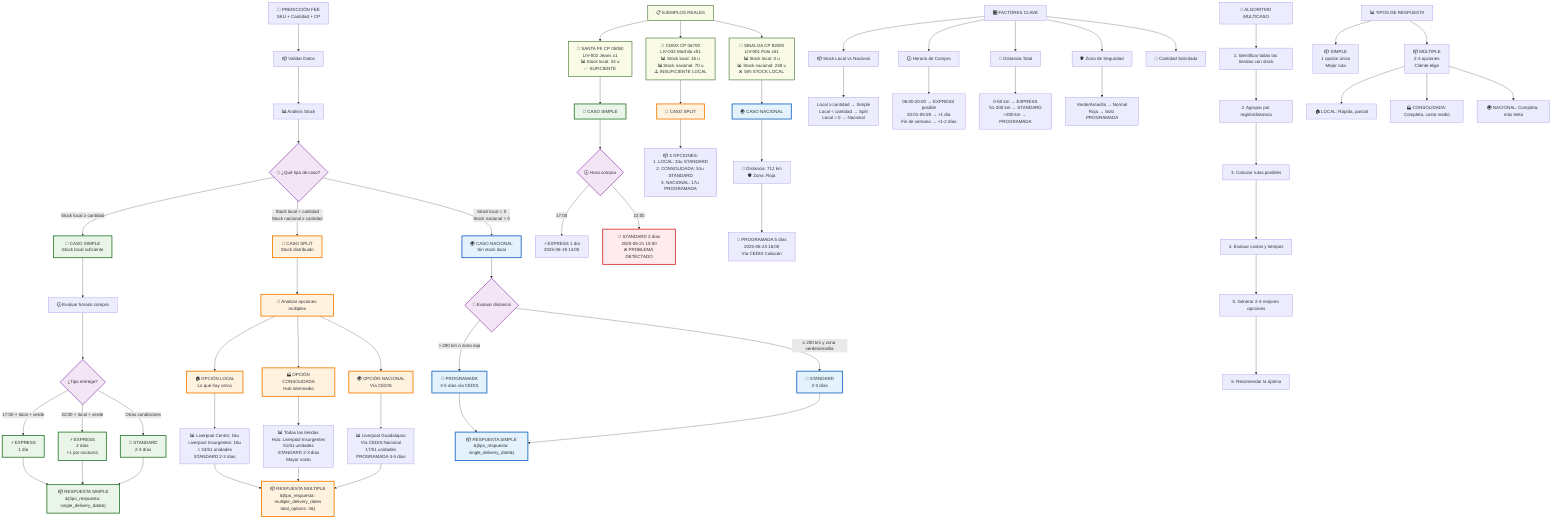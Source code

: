 flowchart TD
    START[🚀 PREDICCIÓN FEE<br/>SKU + Cantidad + CP] --> VALIDATE[📦 Validar Datos]
    VALIDATE --> STOCK[📊 Análisis Stock]

    STOCK --> DECISION{🎯 ¿Qué tipo de caso?}

    %% === CASO 1: STOCK LOCAL COMPLETO ===
    DECISION -->|Stock local ≥ cantidad| CASE1[💚 CASO SIMPLE<br/>Stock local suficiente]
    CASE1 --> TIME1[🕒 Evaluar horario compra]
    TIME1 --> TYPE1{¿Tipo entrega?}
    TYPE1 -->|17:00 + local + verde| EXPRESS1[⚡ EXPRESS<br/>1 día]
    TYPE1 -->|22:00 + local + verde| EXPRESS2[⚡ EXPRESS<br/>2 días<br/>+1 por nocturno]
    TYPE1 -->|Otras condiciones| STANDARD1[📅 STANDARD<br/>2-3 días]

    EXPRESS1 --> RESULT1
    EXPRESS2 --> RESULT1
    STANDARD1 --> RESULT1

    RESULT1[📦 RESPUESTA SIMPLE<br/>&#123;tipo_respuesta: single_delivery_date&#125;]

    %% === CASO 2: STOCK DISTRIBUIDO (MULTICASO) ===
    DECISION -->|Stock local < cantidad<br/>Stock nacional ≥ cantidad| CASE2[🔄 CASO SPLIT<br/>Stock distribuido]
    CASE2 --> ANALYZE[🧠 Analizar opciones múltiples]

    ANALYZE --> OPT1[🏠 OPCIÓN LOCAL<br/>Lo que hay cerca]
    ANALYZE --> OPT2[🏭 OPCIÓN CONSOLIDADA<br/>Hub intermedio]
    ANALYZE --> OPT3[🌍 OPCIÓN NACIONAL<br/>Vía CEDIS]

    OPT1 --> OPT1_CALC[📊 Liverpool Centro: 16u<br/>Liverpool Insurgentes: 18u<br/>= 34/51 unidades<br/>STANDARD 2-3 días]

    OPT2 --> OPT2_CALC[📊 Todas las tiendas<br/>Hub: Liverpool Insurgentes<br/>51/51 unidades<br/>STANDARD 2-3 días<br/>Mayor costo]

    OPT3 --> OPT3_CALC[📊 Liverpool Guadalajara<br/>Vía CEDIS Nacional<br/>17/51 unidades<br/>PROGRAMADA 4-5 días]

    OPT1_CALC --> RESULT2
    OPT2_CALC --> RESULT2
    OPT3_CALC --> RESULT2

    RESULT2[📦 RESPUESTA MÚLTIPLE<br/>&#123;tipo_respuesta: multiple_delivery_dates<br/>total_options: 3&#125;]

    %% === CASO 3: SOLO STOCK NACIONAL ===
    DECISION -->|Stock local = 0<br/>Stock nacional > 0| CASE3[🌍 CASO NACIONAL<br/>Sin stock local]
    CASE3 --> DISTANCE{📏 Evaluar distancia}
    DISTANCE -->|> 200 km o zona roja| PROGRAM[📅 PROGRAMADA<br/>4-5 días vía CEDIS]
    DISTANCE -->|≤ 200 km y zona verde/amarilla| STANDARD3[📅 STANDARD<br/>2-3 días]

    PROGRAM --> RESULT3
    STANDARD3 --> RESULT3

    RESULT3[📦 RESPUESTA SIMPLE<br/>&#123;tipo_respuesta: single_delivery_date&#125;]

    %% === EJEMPLOS REALES DE TUS TESTS ===
    EXAMPLES[📋 EJEMPLOS REALES]

    EXAMPLES --> EX1[🎯 SANTA FE CP 05050<br/>LIV-002 Jeans x1<br/>📊 Stock local: 34 u<br/>✅ SUFICIENTE]
    EX1 --> EX1_FLOW[💚 CASO SIMPLE]
    EX1_FLOW --> EX1_TIME{🕒 Hora compra}
    EX1_TIME -->|17:00| EX1_R1[⚡ EXPRESS 1 día<br/>2025-06-19 14:00]
    EX1_TIME -->|22:00| EX1_R2[📅 STANDARD 3 días<br/>2025-06-21 15:00<br/>❌ PROBLEMA DETECTADO]

    EXAMPLES --> EX2[🎯 CDMX CP 06700<br/>LIV-032 Mochila x51<br/>📊 Stock local: 16 u<br/>📊 Stock nacional: 70 u<br/>⚠️ INSUFICIENTE LOCAL]
    EX2 --> EX2_FLOW[🔄 CASO SPLIT]
    EX2_FLOW --> EX2_MULTI[📦 3 OPCIONES:<br/>1. LOCAL: 34u STANDARD<br/>2. CONSOLIDADA: 51u STANDARD<br/>3. NACIONAL: 17u PROGRAMADA]

    EXAMPLES --> EX3[🎯 SINALOA CP 82000<br/>LIV-001 Polo x51<br/>📊 Stock local: 0 u<br/>📊 Stock nacional: 248 u<br/>❌ SIN STOCK LOCAL]
    EX3 --> EX3_FLOW[🌍 CASO NACIONAL]
    EX3_FLOW --> EX3_DIST[📏 Distancia: 712 km<br/>🛡️ Zona: Roja]
    EX3_DIST --> EX3_R[📅 PROGRAMADA 5 días<br/>2025-06-23 16:00<br/>Vía CEDIS Culiacán]

    %% === FACTORES DE DECISIÓN ===
    FACTORS[🎛️ FACTORES CLAVE]
    FACTORS --> F1[📦 Stock Local vs Nacional]
    FACTORS --> F2[🕒 Horario de Compra]
    FACTORS --> F3[📏 Distancia Total]
    FACTORS --> F4[🛡️ Zona de Seguridad]
    FACTORS --> F5[🔢 Cantidad Solicitada]

    F1 --> F1_DESC[Local ≥ cantidad → Simple<br/>Local < cantidad → Split<br/>Local = 0 → Nacional]

    F2 --> F2_DESC[06:00-20:00 → EXPRESS posible<br/>20:01-05:59 → +1 día<br/>Fin de semana → +1-2 días]

    F3 --> F3_DESC[0-50 km → EXPRESS<br/>51-200 km → STANDARD<br/>>200 km → PROGRAMADA]

    F4 --> F4_DESC[Verde/Amarilla → Normal<br/>Roja → Solo PROGRAMADA]

    %% === ALGORITMO MULTICASO ===
    ALGO[🧮 ALGORITMO MULTICASO]
    ALGO --> A1[1. Identificar todas las tiendas con stock]
    A1 --> A2[2. Agrupar por región/distancia]
    A2 --> A3[3. Calcular rutas posibles]
    A3 --> A4[4. Evaluar costos y tiempos]
    A4 --> A5[5. Generar 2-3 mejores opciones]
    A5 --> A6[6. Recomendar la óptima]

    %% === TIPOS DE RESPUESTA ===
    RESPONSE_TYPES[📊 TIPOS DE RESPUESTA]
    RESPONSE_TYPES --> RT1[📦 SIMPLE<br/>1 opción única<br/>Mejor ruta]
    RESPONSE_TYPES --> RT2[📦 MÚLTIPLE<br/>2-3 opciones<br/>Cliente elige]

    RT2 --> RT2_1[🏠 LOCAL: Rápida, parcial]
    RT2 --> RT2_2[🏭 CONSOLIDADA: Completa, costo medio]
    RT2 --> RT2_3[🌍 NACIONAL: Completa, más lenta]

    %% === ESTILOS ===
    classDef simple fill:#e8f5e8,stroke:#2e7d32,stroke-width:3px
    classDef split fill:#fff3e0,stroke:#f57c00,stroke-width:3px
    classDef nacional fill:#e3f2fd,stroke:#1565c0,stroke-width:3px
    classDef problem fill:#ffebee,stroke:#d32f2f,stroke-width:3px
    classDef decision fill:#f3e5f5,stroke:#7b1fa2,stroke-width:2px
    classDef example fill:#f9fbe7,stroke:#33691e,stroke-width:2px

    class CASE1,EXPRESS1,EXPRESS2,STANDARD1,RESULT1,EX1_FLOW simple
    class CASE2,ANALYZE,OPT1,OPT2,OPT3,RESULT2,EX2_FLOW split
    class CASE3,PROGRAM,STANDARD3,RESULT3,EX3_FLOW nacional
    class EX1_R2 problem
    class DECISION,TYPE1,DISTANCE,EX1_TIME decision
    class EX1,EX2,EX3,EXAMPLES example